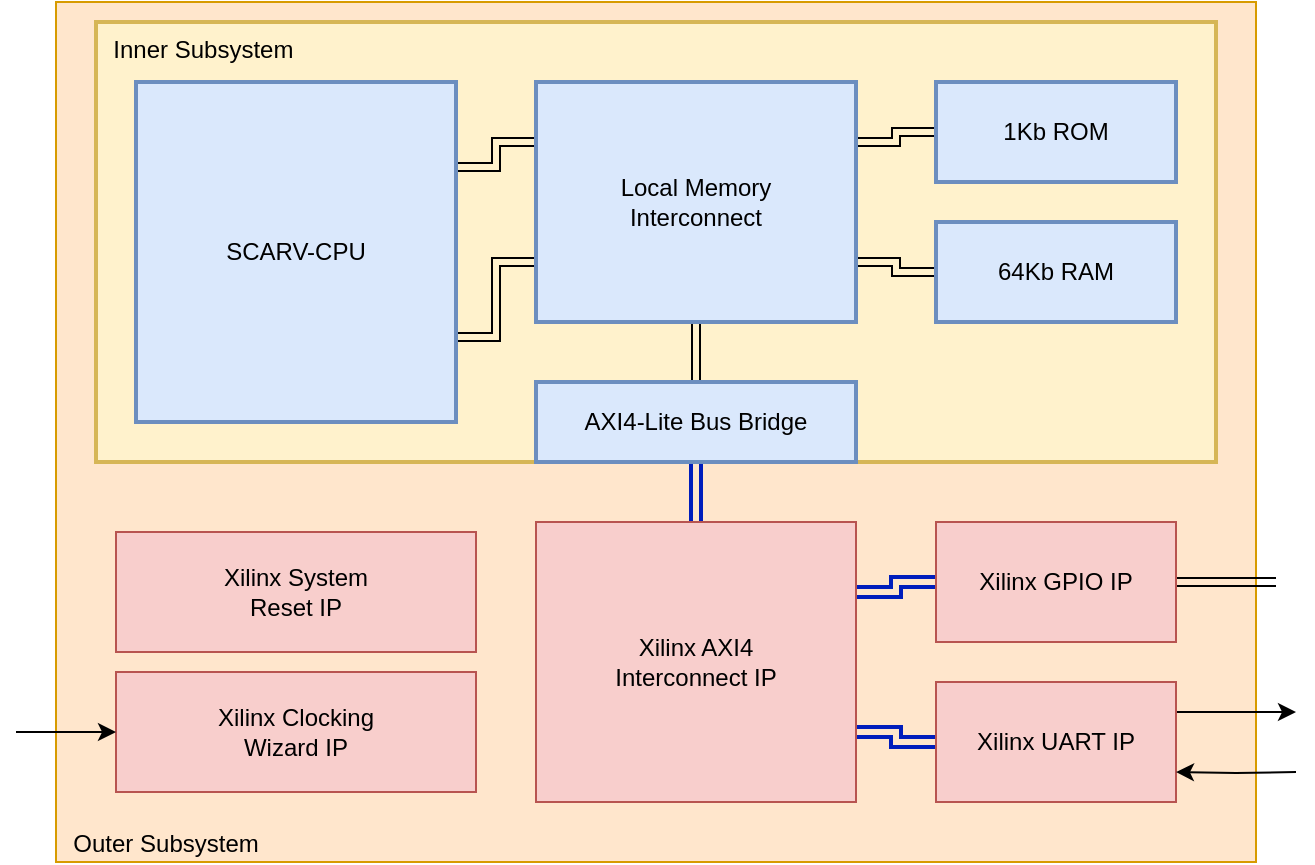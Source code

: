 <mxfile version="12.1.9" type="device" pages="1"><diagram id="lYm95BdBLHehOa787rLD" name="Page-1"><mxGraphModel dx="1422" dy="788" grid="1" gridSize="10" guides="1" tooltips="1" connect="1" arrows="1" fold="1" page="1" pageScale="1" pageWidth="827" pageHeight="1169" math="0" shadow="0"><root><mxCell id="0"/><mxCell id="1" parent="0"/><mxCell id="j03U_4UKbuh_3WuK3Ju_-14" value="&lt;div align=&quot;left&quot;&gt;&amp;nbsp; Outer Subsystem&lt;br&gt;&lt;/div&gt;" style="rounded=0;whiteSpace=wrap;html=1;align=left;verticalAlign=bottom;fillColor=#ffe6cc;strokeColor=#d79b00;" vertex="1" parent="1"><mxGeometry x="120" y="80" width="600" height="430" as="geometry"/></mxCell><mxCell id="j03U_4UKbuh_3WuK3Ju_-9" value="&lt;div align=&quot;left&quot;&gt;&amp;nbsp; Inner Subsystem&lt;br&gt;&lt;/div&gt;" style="rounded=0;whiteSpace=wrap;html=1;align=left;verticalAlign=top;fillColor=#fff2cc;strokeColor=#d6b656;strokeWidth=2;" vertex="1" parent="1"><mxGeometry x="140" y="90" width="560" height="220" as="geometry"/></mxCell><mxCell id="j03U_4UKbuh_3WuK3Ju_-4" style="edgeStyle=orthogonalEdgeStyle;rounded=0;orthogonalLoop=1;jettySize=auto;html=1;exitX=1;exitY=0.25;exitDx=0;exitDy=0;entryX=0;entryY=0.25;entryDx=0;entryDy=0;shape=link;" edge="1" parent="1" source="j03U_4UKbuh_3WuK3Ju_-2" target="j03U_4UKbuh_3WuK3Ju_-3"><mxGeometry relative="1" as="geometry"/></mxCell><mxCell id="j03U_4UKbuh_3WuK3Ju_-5" style="edgeStyle=orthogonalEdgeStyle;rounded=0;orthogonalLoop=1;jettySize=auto;html=1;exitX=1;exitY=0.75;exitDx=0;exitDy=0;entryX=0;entryY=0.75;entryDx=0;entryDy=0;shape=link;" edge="1" parent="1" source="j03U_4UKbuh_3WuK3Ju_-2" target="j03U_4UKbuh_3WuK3Ju_-3"><mxGeometry relative="1" as="geometry"/></mxCell><mxCell id="j03U_4UKbuh_3WuK3Ju_-2" value="SCARV-CPU" style="rounded=0;whiteSpace=wrap;html=1;fillColor=#dae8fc;strokeColor=#6c8ebf;strokeWidth=2;" vertex="1" parent="1"><mxGeometry x="160" y="120" width="160" height="170" as="geometry"/></mxCell><mxCell id="j03U_4UKbuh_3WuK3Ju_-11" style="edgeStyle=orthogonalEdgeStyle;shape=link;rounded=0;orthogonalLoop=1;jettySize=auto;html=1;exitX=0.5;exitY=1;exitDx=0;exitDy=0;entryX=0.5;entryY=0;entryDx=0;entryDy=0;" edge="1" parent="1" source="j03U_4UKbuh_3WuK3Ju_-3" target="j03U_4UKbuh_3WuK3Ju_-10"><mxGeometry relative="1" as="geometry"/></mxCell><mxCell id="j03U_4UKbuh_3WuK3Ju_-12" style="edgeStyle=orthogonalEdgeStyle;shape=link;rounded=0;orthogonalLoop=1;jettySize=auto;html=1;exitX=1;exitY=0.25;exitDx=0;exitDy=0;entryX=0;entryY=0.5;entryDx=0;entryDy=0;" edge="1" parent="1" source="j03U_4UKbuh_3WuK3Ju_-3" target="j03U_4UKbuh_3WuK3Ju_-6"><mxGeometry relative="1" as="geometry"/></mxCell><mxCell id="j03U_4UKbuh_3WuK3Ju_-13" style="edgeStyle=orthogonalEdgeStyle;shape=link;rounded=0;orthogonalLoop=1;jettySize=auto;html=1;exitX=1;exitY=0.75;exitDx=0;exitDy=0;entryX=0;entryY=0.5;entryDx=0;entryDy=0;" edge="1" parent="1" source="j03U_4UKbuh_3WuK3Ju_-3" target="j03U_4UKbuh_3WuK3Ju_-7"><mxGeometry relative="1" as="geometry"/></mxCell><mxCell id="j03U_4UKbuh_3WuK3Ju_-3" value="&lt;div&gt;Local Memory&lt;/div&gt;&lt;div&gt;Interconnect&lt;/div&gt;" style="rounded=0;whiteSpace=wrap;html=1;fillColor=#dae8fc;strokeColor=#6c8ebf;strokeWidth=2;" vertex="1" parent="1"><mxGeometry x="360" y="120" width="160" height="120" as="geometry"/></mxCell><mxCell id="j03U_4UKbuh_3WuK3Ju_-6" value="1Kb ROM" style="rounded=0;whiteSpace=wrap;html=1;fillColor=#dae8fc;strokeColor=#6c8ebf;strokeWidth=2;" vertex="1" parent="1"><mxGeometry x="560" y="120" width="120" height="50" as="geometry"/></mxCell><mxCell id="j03U_4UKbuh_3WuK3Ju_-7" value="64Kb RAM" style="rounded=0;whiteSpace=wrap;html=1;fillColor=#dae8fc;strokeColor=#6c8ebf;strokeWidth=2;" vertex="1" parent="1"><mxGeometry x="560" y="190" width="120" height="50" as="geometry"/></mxCell><mxCell id="j03U_4UKbuh_3WuK3Ju_-16" style="edgeStyle=orthogonalEdgeStyle;shape=link;rounded=0;orthogonalLoop=1;jettySize=auto;html=1;exitX=0.5;exitY=1;exitDx=0;exitDy=0;entryX=0.5;entryY=0;entryDx=0;entryDy=0;strokeWidth=2;fillColor=#0050ef;strokeColor=#001DBC;" edge="1" parent="1" source="j03U_4UKbuh_3WuK3Ju_-10" target="j03U_4UKbuh_3WuK3Ju_-15"><mxGeometry relative="1" as="geometry"/></mxCell><mxCell id="j03U_4UKbuh_3WuK3Ju_-10" value="AXI4-Lite Bus Bridge" style="rounded=0;whiteSpace=wrap;html=1;fillColor=#dae8fc;strokeColor=#6c8ebf;strokeWidth=2;" vertex="1" parent="1"><mxGeometry x="360" y="270" width="160" height="40" as="geometry"/></mxCell><mxCell id="j03U_4UKbuh_3WuK3Ju_-19" style="edgeStyle=orthogonalEdgeStyle;shape=link;rounded=0;orthogonalLoop=1;jettySize=auto;html=1;exitX=1;exitY=0.25;exitDx=0;exitDy=0;entryX=0;entryY=0.5;entryDx=0;entryDy=0;strokeWidth=2;fillColor=#0050ef;strokeColor=#001DBC;" edge="1" parent="1" source="j03U_4UKbuh_3WuK3Ju_-15" target="j03U_4UKbuh_3WuK3Ju_-17"><mxGeometry relative="1" as="geometry"/></mxCell><mxCell id="j03U_4UKbuh_3WuK3Ju_-20" style="edgeStyle=orthogonalEdgeStyle;shape=link;rounded=0;orthogonalLoop=1;jettySize=auto;html=1;exitX=1;exitY=0.75;exitDx=0;exitDy=0;entryX=0;entryY=0.5;entryDx=0;entryDy=0;strokeWidth=2;fillColor=#0050ef;strokeColor=#001DBC;" edge="1" parent="1" source="j03U_4UKbuh_3WuK3Ju_-15" target="j03U_4UKbuh_3WuK3Ju_-18"><mxGeometry relative="1" as="geometry"/></mxCell><mxCell id="j03U_4UKbuh_3WuK3Ju_-15" value="Xilinx AXI4 &lt;br&gt;&lt;div&gt;Interconnect IP&lt;/div&gt;" style="rounded=0;whiteSpace=wrap;html=1;fillColor=#f8cecc;strokeColor=#b85450;" vertex="1" parent="1"><mxGeometry x="360" y="340" width="160" height="140" as="geometry"/></mxCell><mxCell id="j03U_4UKbuh_3WuK3Ju_-21" style="edgeStyle=orthogonalEdgeStyle;shape=link;rounded=0;orthogonalLoop=1;jettySize=auto;html=1;exitX=1;exitY=0.5;exitDx=0;exitDy=0;" edge="1" parent="1" source="j03U_4UKbuh_3WuK3Ju_-17"><mxGeometry relative="1" as="geometry"><mxPoint x="730" y="370" as="targetPoint"/></mxGeometry></mxCell><mxCell id="j03U_4UKbuh_3WuK3Ju_-17" value="Xilinx GPIO IP" style="rounded=0;whiteSpace=wrap;html=1;fillColor=#f8cecc;strokeColor=#b85450;" vertex="1" parent="1"><mxGeometry x="560" y="340" width="120" height="60" as="geometry"/></mxCell><mxCell id="j03U_4UKbuh_3WuK3Ju_-22" style="edgeStyle=orthogonalEdgeStyle;rounded=0;orthogonalLoop=1;jettySize=auto;html=1;exitX=1;exitY=0.25;exitDx=0;exitDy=0;" edge="1" parent="1" source="j03U_4UKbuh_3WuK3Ju_-18"><mxGeometry relative="1" as="geometry"><mxPoint x="740" y="435" as="targetPoint"/></mxGeometry></mxCell><mxCell id="j03U_4UKbuh_3WuK3Ju_-18" value="Xilinx UART IP" style="rounded=0;whiteSpace=wrap;html=1;fillColor=#f8cecc;strokeColor=#b85450;" vertex="1" parent="1"><mxGeometry x="560" y="420" width="120" height="60" as="geometry"/></mxCell><mxCell id="j03U_4UKbuh_3WuK3Ju_-23" value="&lt;div&gt;Xilinx Clocking&lt;/div&gt;&lt;div&gt;Wizard IP&lt;br&gt;&lt;/div&gt;" style="rounded=0;whiteSpace=wrap;html=1;fillColor=#f8cecc;strokeColor=#b85450;" vertex="1" parent="1"><mxGeometry x="150" y="415" width="180" height="60" as="geometry"/></mxCell><mxCell id="j03U_4UKbuh_3WuK3Ju_-24" value="&lt;div&gt;Xilinx System&lt;/div&gt;&lt;div&gt;Reset IP&lt;br&gt;&lt;/div&gt;" style="rounded=0;whiteSpace=wrap;html=1;fillColor=#f8cecc;strokeColor=#b85450;" vertex="1" parent="1"><mxGeometry x="150" y="345" width="180" height="60" as="geometry"/></mxCell><mxCell id="j03U_4UKbuh_3WuK3Ju_-25" value="" style="endArrow=classic;html=1;entryX=0;entryY=0.5;entryDx=0;entryDy=0;" edge="1" parent="1" target="j03U_4UKbuh_3WuK3Ju_-23"><mxGeometry width="50" height="50" relative="1" as="geometry"><mxPoint x="100" y="445" as="sourcePoint"/><mxPoint x="170" y="530" as="targetPoint"/></mxGeometry></mxCell><mxCell id="j03U_4UKbuh_3WuK3Ju_-27" style="edgeStyle=orthogonalEdgeStyle;rounded=0;orthogonalLoop=1;jettySize=auto;html=1;entryX=1;entryY=0.75;entryDx=0;entryDy=0;" edge="1" parent="1" target="j03U_4UKbuh_3WuK3Ju_-18"><mxGeometry relative="1" as="geometry"><mxPoint x="750" y="445" as="targetPoint"/><mxPoint x="740" y="465" as="sourcePoint"/></mxGeometry></mxCell></root></mxGraphModel></diagram></mxfile>